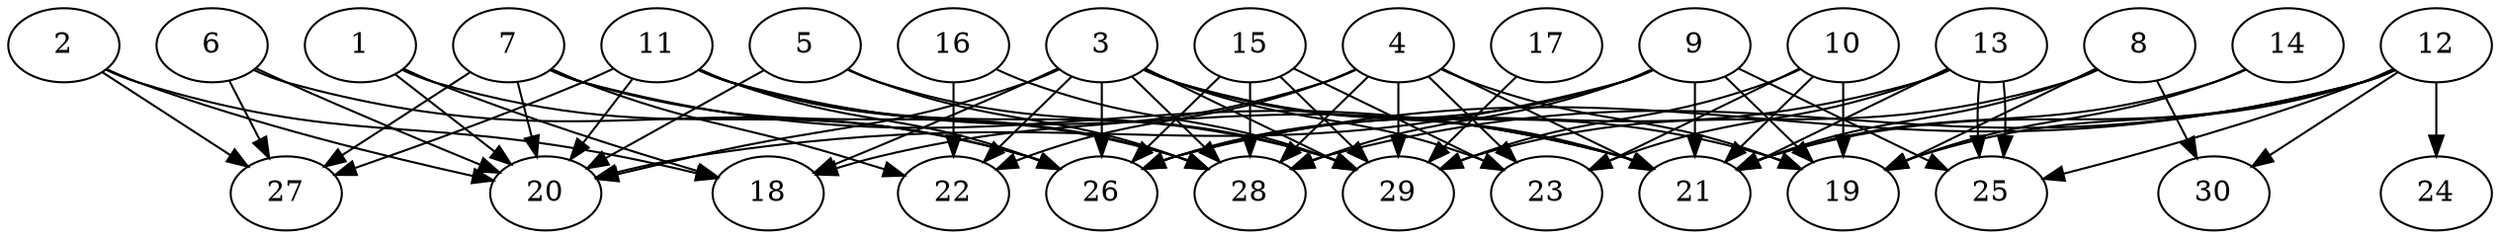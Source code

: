 // DAG automatically generated by daggen at Thu Oct  3 14:04:19 2019
// ./daggen --dot -n 30 --ccr 0.3 --fat 0.9 --regular 0.5 --density 0.6 --mindata 5242880 --maxdata 52428800 
digraph G {
  1 [size="26880000", alpha="0.02", expect_size="8064000"] 
  1 -> 18 [size ="8064000"]
  1 -> 20 [size ="8064000"]
  1 -> 26 [size ="8064000"]
  2 [size="88470187", alpha="0.20", expect_size="26541056"] 
  2 -> 18 [size ="26541056"]
  2 -> 20 [size ="26541056"]
  2 -> 27 [size ="26541056"]
  3 [size="102389760", alpha="0.18", expect_size="30716928"] 
  3 -> 18 [size ="30716928"]
  3 -> 19 [size ="30716928"]
  3 -> 20 [size ="30716928"]
  3 -> 21 [size ="30716928"]
  3 -> 22 [size ="30716928"]
  3 -> 23 [size ="30716928"]
  3 -> 26 [size ="30716928"]
  3 -> 28 [size ="30716928"]
  3 -> 29 [size ="30716928"]
  4 [size="25091413", alpha="0.01", expect_size="7527424"] 
  4 -> 18 [size ="7527424"]
  4 -> 19 [size ="7527424"]
  4 -> 21 [size ="7527424"]
  4 -> 22 [size ="7527424"]
  4 -> 23 [size ="7527424"]
  4 -> 28 [size ="7527424"]
  4 -> 29 [size ="7527424"]
  5 [size="161208320", alpha="0.01", expect_size="48362496"] 
  5 -> 20 [size ="48362496"]
  5 -> 28 [size ="48362496"]
  5 -> 29 [size ="48362496"]
  6 [size="69126827", alpha="0.13", expect_size="20738048"] 
  6 -> 20 [size ="20738048"]
  6 -> 26 [size ="20738048"]
  6 -> 27 [size ="20738048"]
  7 [size="69171200", alpha="0.13", expect_size="20751360"] 
  7 -> 20 [size ="20751360"]
  7 -> 21 [size ="20751360"]
  7 -> 22 [size ="20751360"]
  7 -> 27 [size ="20751360"]
  7 -> 28 [size ="20751360"]
  8 [size="130891093", alpha="0.13", expect_size="39267328"] 
  8 -> 19 [size ="39267328"]
  8 -> 21 [size ="39267328"]
  8 -> 29 [size ="39267328"]
  8 -> 30 [size ="39267328"]
  9 [size="138608640", alpha="0.10", expect_size="41582592"] 
  9 -> 19 [size ="41582592"]
  9 -> 20 [size ="41582592"]
  9 -> 21 [size ="41582592"]
  9 -> 25 [size ="41582592"]
  9 -> 26 [size ="41582592"]
  9 -> 28 [size ="41582592"]
  10 [size="32713387", alpha="0.17", expect_size="9814016"] 
  10 -> 19 [size ="9814016"]
  10 -> 21 [size ="9814016"]
  10 -> 23 [size ="9814016"]
  10 -> 29 [size ="9814016"]
  11 [size="84493653", alpha="0.06", expect_size="25348096"] 
  11 -> 20 [size ="25348096"]
  11 -> 21 [size ="25348096"]
  11 -> 26 [size ="25348096"]
  11 -> 27 [size ="25348096"]
  11 -> 28 [size ="25348096"]
  11 -> 29 [size ="25348096"]
  12 [size="103918933", alpha="0.11", expect_size="31175680"] 
  12 -> 19 [size ="31175680"]
  12 -> 21 [size ="31175680"]
  12 -> 24 [size ="31175680"]
  12 -> 25 [size ="31175680"]
  12 -> 26 [size ="31175680"]
  12 -> 28 [size ="31175680"]
  12 -> 30 [size ="31175680"]
  13 [size="101468160", alpha="0.14", expect_size="30440448"] 
  13 -> 21 [size ="30440448"]
  13 -> 23 [size ="30440448"]
  13 -> 25 [size ="30440448"]
  13 -> 25 [size ="30440448"]
  13 -> 26 [size ="30440448"]
  14 [size="86217387", alpha="0.06", expect_size="25865216"] 
  14 -> 19 [size ="25865216"]
  14 -> 21 [size ="25865216"]
  15 [size="96180907", alpha="0.10", expect_size="28854272"] 
  15 -> 23 [size ="28854272"]
  15 -> 26 [size ="28854272"]
  15 -> 28 [size ="28854272"]
  15 -> 29 [size ="28854272"]
  16 [size="100570453", alpha="0.01", expect_size="30171136"] 
  16 -> 22 [size ="30171136"]
  16 -> 29 [size ="30171136"]
  17 [size="48878933", alpha="0.11", expect_size="14663680"] 
  17 -> 29 [size ="14663680"]
  18 [size="148097707", alpha="0.10", expect_size="44429312"] 
  19 [size="93381973", alpha="0.02", expect_size="28014592"] 
  20 [size="174585173", alpha="0.18", expect_size="52375552"] 
  21 [size="147688107", alpha="0.16", expect_size="44306432"] 
  22 [size="34358613", alpha="0.02", expect_size="10307584"] 
  23 [size="121924267", alpha="0.19", expect_size="36577280"] 
  24 [size="71850667", alpha="0.17", expect_size="21555200"] 
  25 [size="117865813", alpha="0.14", expect_size="35359744"] 
  26 [size="36386133", alpha="0.17", expect_size="10915840"] 
  27 [size="45100373", alpha="0.06", expect_size="13530112"] 
  28 [size="135144107", alpha="0.10", expect_size="40543232"] 
  29 [size="56709120", alpha="0.09", expect_size="17012736"] 
  30 [size="73598293", alpha="0.11", expect_size="22079488"] 
}
